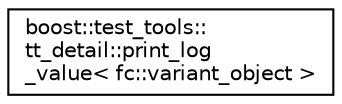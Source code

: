 digraph "Graphical Class Hierarchy"
{
  edge [fontname="Helvetica",fontsize="10",labelfontname="Helvetica",labelfontsize="10"];
  node [fontname="Helvetica",fontsize="10",shape=record];
  rankdir="LR";
  Node0 [label="boost::test_tools::\ltt_detail::print_log\l_value\< fc::variant_object \>",height=0.2,width=0.4,color="black", fillcolor="white", style="filled",URL="$structboost_1_1test__tools_1_1tt__detail_1_1print__log__value_3_01fc_1_1variant__object_01_4.html"];
}

